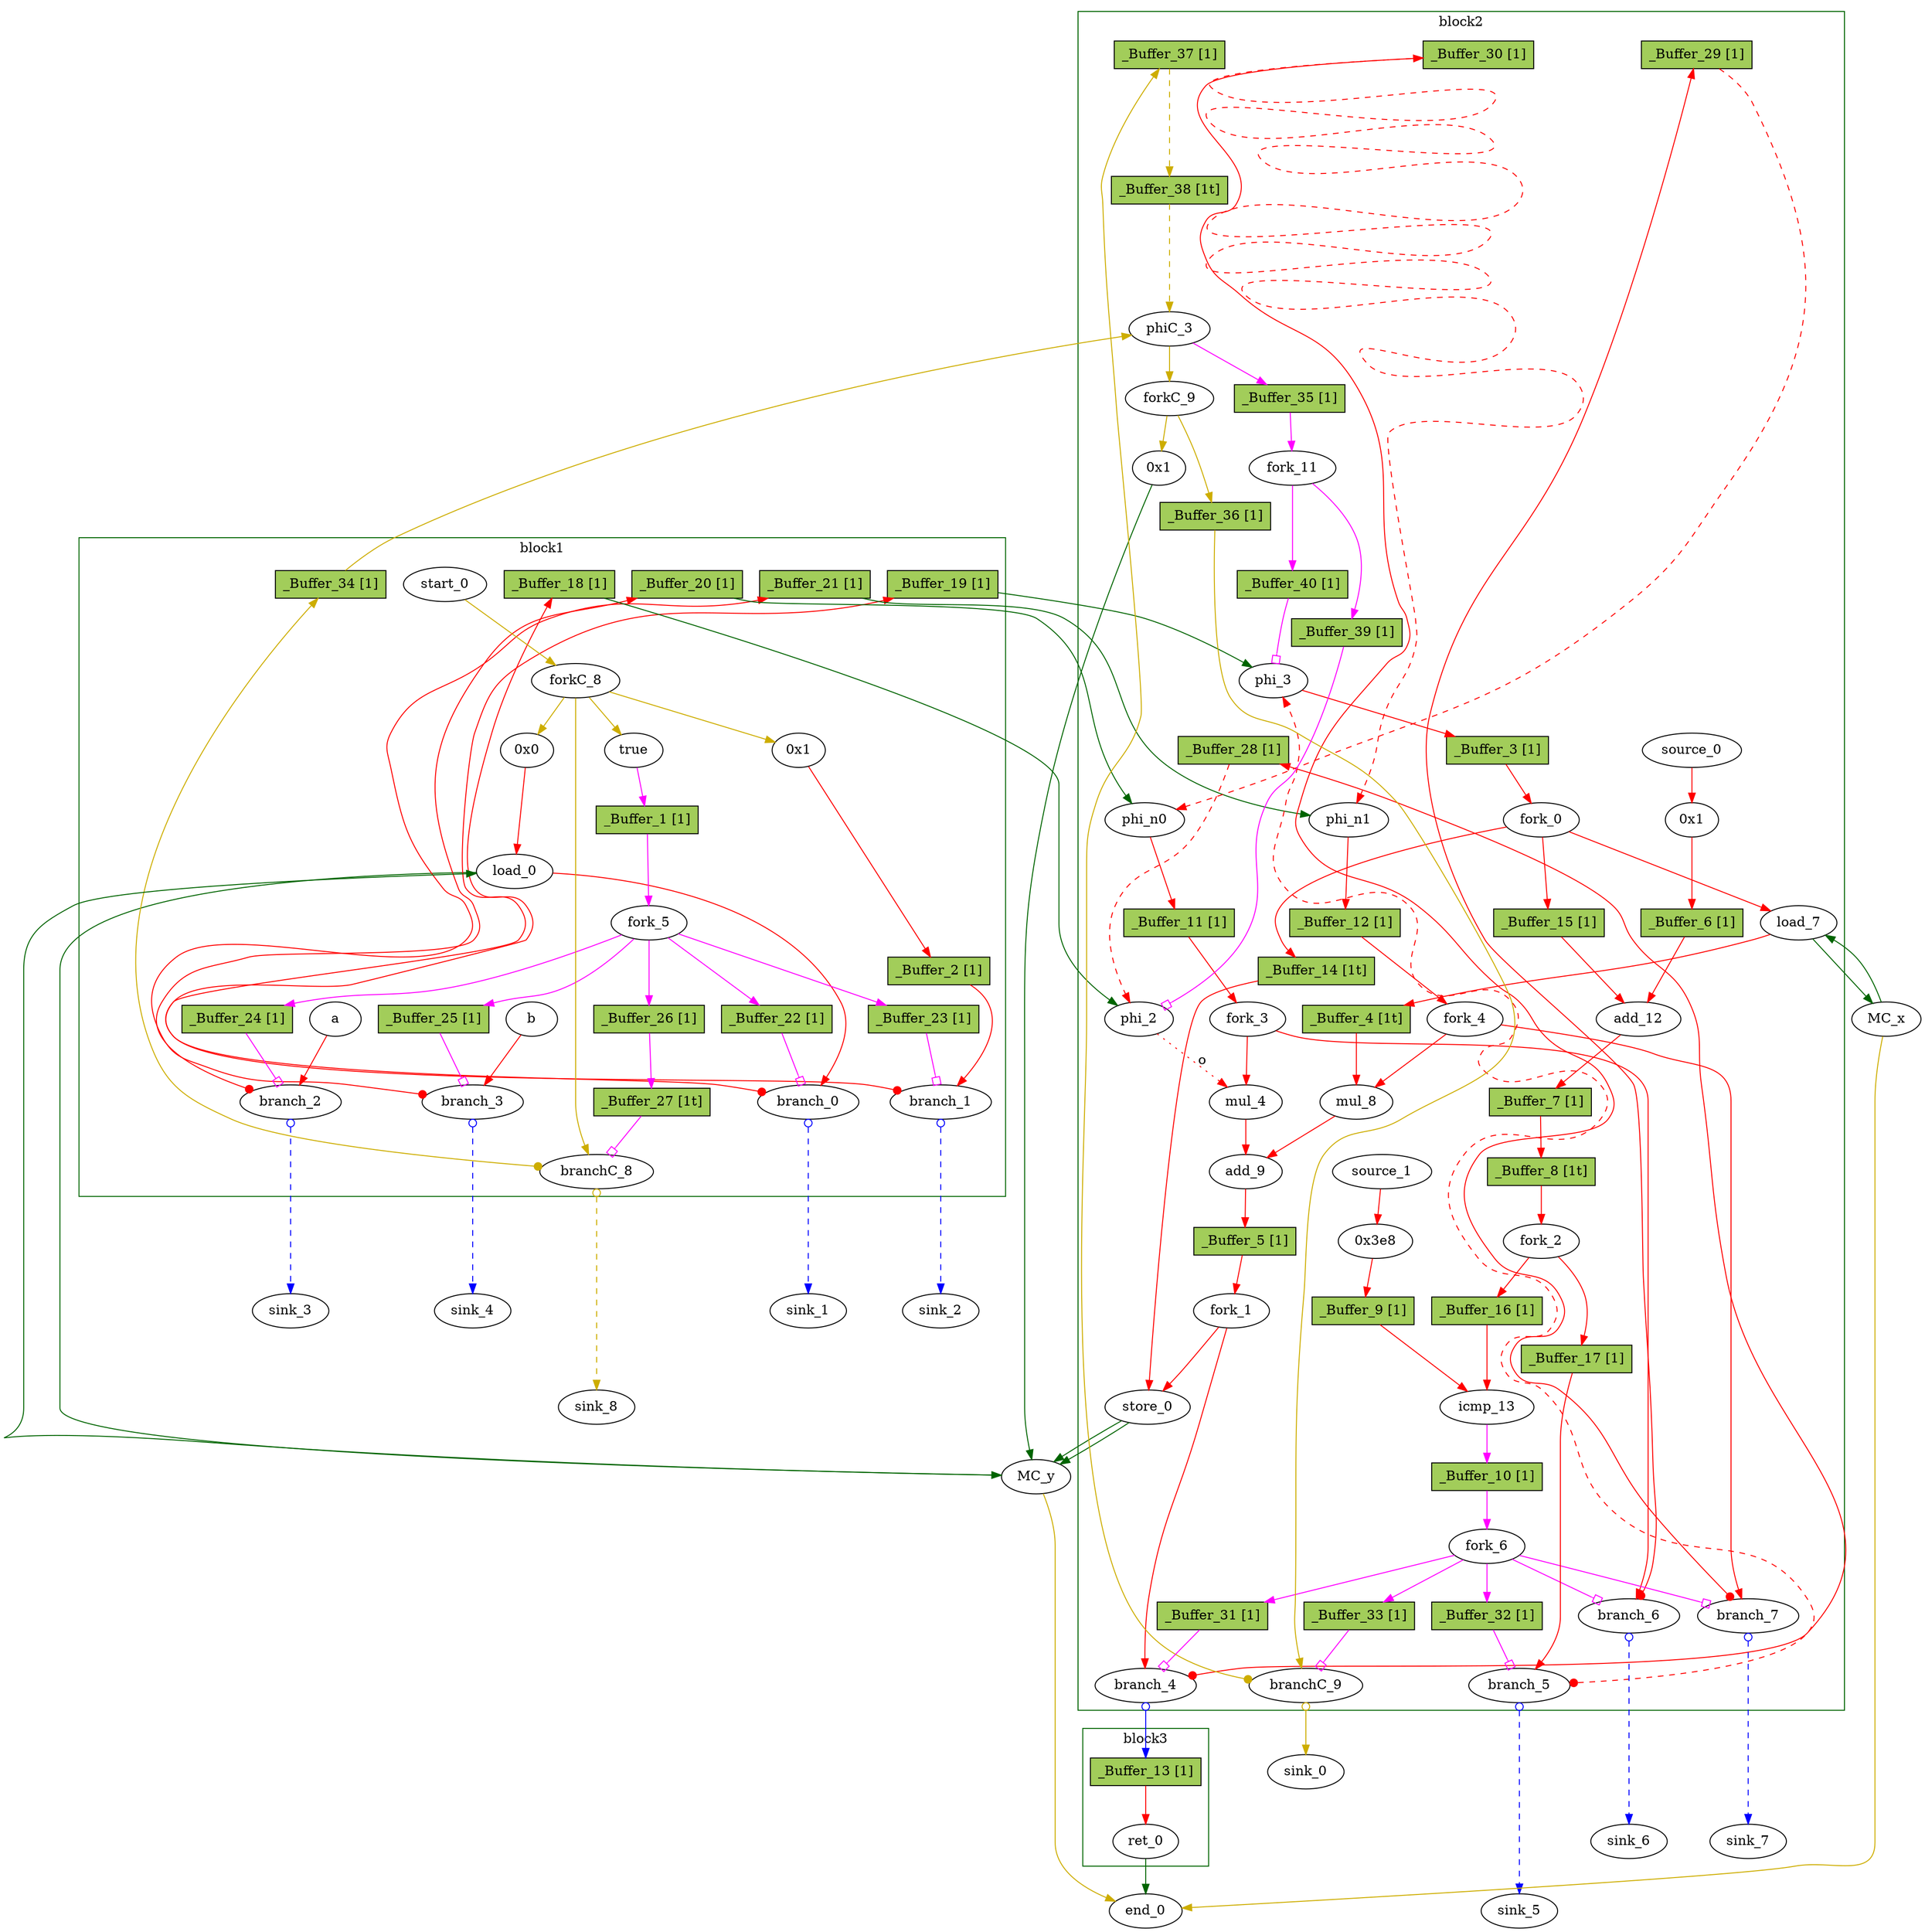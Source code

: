 // Number of blocks: 97
// Number of channels: 163
Digraph G {

  // Blocks
subgraph cluster_1 {
color = "darkgreen"
label = "block1"
  a [type=Entry, in="in1:32", out="out1:32", bbID = 1,  shape=oval];
  b [type=Entry, in="in1:32", out="out1:32", bbID = 1,  shape=oval];
  load_0 [type=Operator, in="in1:32 in2:32", out="out1:32 out2:32", op = "mc_load_op", delay=4.412, latency=2, bbID = 1, portID = 0, offset = 0,  shape=oval];
  brCst_block1 [type=Constant, in="in1:1", out="out1:1", delay=4.412, bbID = 1, value="0x1", label=true,  shape=oval];
  cst_0 [type=Constant, in="in1:32", out="out1:32", delay=3, bbID = 1, value="0x1", label="0x1",  shape=oval];
  cst_3 [type=Constant, in="in1:32", out="out1:32", delay=3, bbID = 1, value="0x0", label="0x0",  shape=oval];
  branch_0 [type=Branch, in="in1:32 in2?:1", out="out1+:32 out2-:32", delay=3, bbID = 1,  shape=oval];
  branch_1 [type=Branch, in="in1:32 in2?:1", out="out1+:32 out2-:32", delay=3, bbID = 1,  shape=oval];
  branch_2 [type=Branch, in="in1:32 in2?:1", out="out1+:32 out2-:32", delay=3, bbID = 1,  shape=oval];
  branch_3 [type=Branch, in="in1:32 in2?:1", out="out1+:32 out2-:32", delay=3, bbID = 1,  shape=oval];
  fork_5 [type=Fork, in="in1:1", out="out1:1 out2:1 out3:1 out4:1 out5:1", delay=3, bbID = 1,  shape=oval];
  start_0 [type=Entry, in="in1:0", out="out1:0", bbID = 1,  shape=oval];
  forkC_8 [type=Fork, in="in1:0", out="out1:0 out2:0 out3:0 out4:0", bbID = 1,  shape=oval];
  branchC_8 [type=Branch, in="in1:0 in2?:1", out="out1+:0 out2-:0", delay=3, bbID = 1,  shape=oval];
  _Buffer_1 [type=Buffer, in="in1:1", out="out1:1", bbID = 1, slots=1, transparent=false, label="_Buffer_1 [1]",  shape=box, style=filled, fillcolor=darkolivegreen3, height = 0.4];
  _Buffer_2 [type=Buffer, in="in1:32", out="out1:32", bbID = 1, slots=1, transparent=false, label="_Buffer_2 [1]",  shape=box, style=filled, fillcolor=darkolivegreen3, height = 0.4];
  _Buffer_18 [type=Buffer, in="in1:32", out="out1:32", bbID = 1, slots=1, transparent=false, label="_Buffer_18 [1]",  shape=box, style=filled, fillcolor=darkolivegreen3, height = 0.4];
  _Buffer_19 [type=Buffer, in="in1:32", out="out1:32", bbID = 1, slots=1, transparent=false, label="_Buffer_19 [1]",  shape=box, style=filled, fillcolor=darkolivegreen3, height = 0.4];
  _Buffer_20 [type=Buffer, in="in1:32", out="out1:32", bbID = 1, slots=1, transparent=false, label="_Buffer_20 [1]",  shape=box, style=filled, fillcolor=darkolivegreen3, height = 0.4];
  _Buffer_21 [type=Buffer, in="in1:32", out="out1:32", bbID = 1, slots=1, transparent=false, label="_Buffer_21 [1]",  shape=box, style=filled, fillcolor=darkolivegreen3, height = 0.4];
  _Buffer_22 [type=Buffer, in="in1:1", out="out1:1", bbID = 1, slots=1, transparent=false, label="_Buffer_22 [1]",  shape=box, style=filled, fillcolor=darkolivegreen3, height = 0.4];
  _Buffer_23 [type=Buffer, in="in1:1", out="out1:1", bbID = 1, slots=1, transparent=false, label="_Buffer_23 [1]",  shape=box, style=filled, fillcolor=darkolivegreen3, height = 0.4];
  _Buffer_24 [type=Buffer, in="in1:1", out="out1:1", bbID = 1, slots=1, transparent=false, label="_Buffer_24 [1]",  shape=box, style=filled, fillcolor=darkolivegreen3, height = 0.4];
  _Buffer_25 [type=Buffer, in="in1:1", out="out1:1", bbID = 1, slots=1, transparent=false, label="_Buffer_25 [1]",  shape=box, style=filled, fillcolor=darkolivegreen3, height = 0.4];
  _Buffer_26 [type=Buffer, in="in1:1", out="out1:1", bbID = 1, slots=1, transparent=false, label="_Buffer_26 [1]",  shape=box, style=filled, fillcolor=darkolivegreen3, height = 0.4];
  _Buffer_27 [type=Buffer, in="in1:1", out="out1:1", bbID = 1, slots=1, transparent=true, label="_Buffer_27 [1t]",  shape=box, style=filled, fillcolor=darkolivegreen3, height = 0.4];
  _Buffer_34 [type=Buffer, in="in1:0", out="out1:0", bbID = 1, slots=1, transparent=false, label="_Buffer_34 [1]",  shape=box, style=filled, fillcolor=darkolivegreen3, height = 0.4];
}
subgraph cluster_2 {
color = "darkgreen"
label = "block2"
  phi_2 [type=Mux, in="in1?:1 in2:32 in3:32", out="out1:32", delay=4.412, bbID = 2, retimingDiff=0.727284,  shape=oval];
  phi_3 [type=Mux, in="in1?:1 in2:32 in3:32", out="out1:32", delay=4.412, bbID = 2, retimingDiff=0.222222,  shape=oval];
  mul_4 [type=Operator, in="in1:32 in2:32", out="out1:32", op = "mul_op", delay=3, latency=4, bbID = 2, retimingDiff=0.444444,  shape=oval];
  load_7 [type=Operator, in="in1:32 in2:32", out="out1:32 out2:32", op = "mc_load_op", delay=4.412, latency=2, bbID = 2, portID = 0, offset = 0, retimingDiff=0.222222,  shape=oval];
  mul_8 [type=Operator, in="in1:32 in2:32", out="out1:32", op = "mul_op", delay=3, latency=4, bbID = 2, retimingDiff=0.444444,  shape=oval];
  add_9 [type=Operator, in="in1:32 in2:32", out="out1:32", op = "add_op", delay=4.287, bbID = 2, retimingDiff=1.22222,  shape=oval];
  store_0 [type=Operator, in="in1:32 in2:32", out="out1:32 out2:32", op = "mc_store_op", delay=4.672, bbID = 2, portID = 0, offset = 0, retimingDiff=1.33333,  shape=oval];
  cst_1 [type=Constant, in="in1:32", out="out1:32", delay=3, bbID = 2, value="0x1", label="0x1", retimingDiff=0.333333,  shape=oval];
  add_12 [type=Operator, in="in1:32 in2:32", out="out1:32", op = "add_op", delay=4.287, bbID = 2, retimingDiff=0.444444,  shape=oval];
  cst_2 [type=Constant, in="in1:32", out="out1:32", delay=3, bbID = 2, value="0x3e8", label="0x3e8", retimingDiff=0.555556,  shape=oval];
  icmp_13 [type=Operator, in="in1:32 in2:32", out="out1:1", op = "icmp_ult_op", delay=4.907, bbID = 2, retimingDiff=0.666667,  shape=oval];
  phi_n0 [type=Merge, in="in1:32 in2:32", out="out1:32", delay=4.397, bbID = 2,  shape=oval];
  phi_n1 [type=Merge, in="in1:32 in2:32", out="out1:32", delay=4.397, bbID = 2,  shape=oval];
  fork_0 [type=Fork, in="in1:32", out="out1:32 out2:32 out3:32", delay=3, bbID = 2, retimingDiff=0.333333,  shape=oval];
  fork_1 [type=Fork, in="in1:32", out="out1:32 out2:32", delay=3, bbID = 2, retimingDiff=1.33333,  shape=oval];
  fork_2 [type=Fork, in="in1:32", out="out1:32 out2:32", delay=3, bbID = 2, retimingDiff=0.555556,  shape=oval];
  fork_3 [type=Fork, in="in1:32", out="out1:32 out2:32", delay=3, bbID = 2, retimingDiff=0.777778,  shape=oval];
  fork_4 [type=Fork, in="in1:32", out="out1:32 out2:32", delay=3, bbID = 2, retimingDiff=0.777778,  shape=oval];
  branch_4 [type=Branch, in="in1:32 in2?:1", out="out1+:32 out2-:32", bbID = 2, retimingDiff=1.33333,  shape=oval];
  branch_5 [type=Branch, in="in1:32 in2?:1", out="out1+:32 out2-:32", bbID = 2, retimingDiff=1.22222,  shape=oval];
  branch_6 [type=Branch, in="in1:32 in2?:1", out="out1+:32 out2-:32", bbID = 2, retimingDiff=0.777778,  shape=oval];
  branch_7 [type=Branch, in="in1:32 in2?:1", out="out1+:32 out2-:32", bbID = 2, retimingDiff=0.777778,  shape=oval];
  fork_6 [type=Fork, in="in1:1", out="out1:1 out2:1 out3:1 out4:1 out5:1", delay=3, bbID = 2, retimingDiff=0.777778,  shape=oval];
  cst_4 [type=Constant, in="in1:32", out="out1:32", delay=3, bbID = 2, value="0x1", label="0x1",  shape=oval];
  phiC_3 [type=CntrlMerge, in="in1:0 in2:0", out="out1:0 out2?:1", delay=3, bbID = 2,  shape=oval];
  forkC_9 [type=Fork, in="in1:0", out="out1:0 out2:0", bbID = 2,  shape=oval];
  branchC_9 [type=Branch, in="in1:0 in2?:1", out="out1+:0 out2-:0", delay=3, bbID = 2, retimingDiff=0.888889,  shape=oval];
  source_0 [type=Source, out="out1:32", bbID = 2, retimingDiff=0.333333,  shape=oval];
  source_1 [type=Source, out="out1:32", bbID = 2, retimingDiff=0.555556,  shape=oval];
  fork_11 [type=Fork, in="in1:1", out="out1:1 out2:1", delay=3, bbID = 2, retimingDiff=0.111111,  shape=oval];
  _Buffer_3 [type=Buffer, in="in1:32", out="out1:32", bbID = 2, slots=1, transparent=false, label="_Buffer_3 [1]",  shape=box, style=filled, fillcolor=darkolivegreen3, height = 0.4];
  _Buffer_4 [type=Buffer, in="in1:32", out="out1:32", bbID = 2, slots=1, transparent=true, label="_Buffer_4 [1t]",  shape=box, style=filled, fillcolor=darkolivegreen3, height = 0.4];
  _Buffer_5 [type=Buffer, in="in1:32", out="out1:32", bbID = 2, slots=1, transparent=false, label="_Buffer_5 [1]",  shape=box, style=filled, fillcolor=darkolivegreen3, height = 0.4];
  _Buffer_6 [type=Buffer, in="in1:32", out="out1:32", bbID = 2, slots=1, transparent=false, label="_Buffer_6 [1]",  shape=box, style=filled, fillcolor=darkolivegreen3, height = 0.4];
  _Buffer_7 [type=Buffer, in="in1:32", out="out1:32", bbID = 2, slots=1, transparent=false, label="_Buffer_7 [1]",  shape=box, style=filled, fillcolor=darkolivegreen3, height = 0.4];
  _Buffer_8 [type=Buffer, in="in1:32", out="out1:32", bbID = 2, slots=1, transparent=true, label="_Buffer_8 [1t]",  shape=box, style=filled, fillcolor=darkolivegreen3, height = 0.4];
  _Buffer_9 [type=Buffer, in="in1:32", out="out1:32", bbID = 2, slots=1, transparent=false, label="_Buffer_9 [1]",  shape=box, style=filled, fillcolor=darkolivegreen3, height = 0.4];
  _Buffer_10 [type=Buffer, in="in1:1", out="out1:1", bbID = 2, slots=1, transparent=false, label="_Buffer_10 [1]",  shape=box, style=filled, fillcolor=darkolivegreen3, height = 0.4];
  _Buffer_11 [type=Buffer, in="in1:32", out="out1:32", bbID = 2, slots=1, transparent=false, label="_Buffer_11 [1]",  shape=box, style=filled, fillcolor=darkolivegreen3, height = 0.4];
  _Buffer_12 [type=Buffer, in="in1:32", out="out1:32", bbID = 2, slots=1, transparent=false, label="_Buffer_12 [1]",  shape=box, style=filled, fillcolor=darkolivegreen3, height = 0.4];
  _Buffer_14 [type=Buffer, in="in1:32", out="out1:32", bbID = 2, slots=1, transparent=true, label="_Buffer_14 [1t]",  shape=box, style=filled, fillcolor=darkolivegreen3, height = 0.4];
  _Buffer_15 [type=Buffer, in="in1:32", out="out1:32", bbID = 2, slots=1, transparent=false, label="_Buffer_15 [1]",  shape=box, style=filled, fillcolor=darkolivegreen3, height = 0.4];
  _Buffer_16 [type=Buffer, in="in1:32", out="out1:32", bbID = 2, slots=1, transparent=false, label="_Buffer_16 [1]",  shape=box, style=filled, fillcolor=darkolivegreen3, height = 0.4];
  _Buffer_17 [type=Buffer, in="in1:32", out="out1:32", bbID = 2, slots=1, transparent=false, label="_Buffer_17 [1]",  shape=box, style=filled, fillcolor=darkolivegreen3, height = 0.4];
  _Buffer_28 [type=Buffer, in="in1:32", out="out1:32", bbID = 2, slots=1, transparent=false, label="_Buffer_28 [1]",  shape=box, style=filled, fillcolor=darkolivegreen3, height = 0.4];
  _Buffer_29 [type=Buffer, in="in1:32", out="out1:32", bbID = 2, slots=1, transparent=false, label="_Buffer_29 [1]",  shape=box, style=filled, fillcolor=darkolivegreen3, height = 0.4];
  _Buffer_30 [type=Buffer, in="in1:32", out="out1:32", bbID = 2, slots=1, transparent=false, label="_Buffer_30 [1]",  shape=box, style=filled, fillcolor=darkolivegreen3, height = 0.4];
  _Buffer_31 [type=Buffer, in="in1:1", out="out1:1", bbID = 2, slots=1, transparent=false, label="_Buffer_31 [1]",  shape=box, style=filled, fillcolor=darkolivegreen3, height = 0.4];
  _Buffer_32 [type=Buffer, in="in1:1", out="out1:1", bbID = 2, slots=1, transparent=false, label="_Buffer_32 [1]",  shape=box, style=filled, fillcolor=darkolivegreen3, height = 0.4];
  _Buffer_33 [type=Buffer, in="in1:1", out="out1:1", bbID = 2, slots=1, transparent=false, label="_Buffer_33 [1]",  shape=box, style=filled, fillcolor=darkolivegreen3, height = 0.4];
  _Buffer_35 [type=Buffer, in="in1:1", out="out1:1", bbID = 2, slots=1, transparent=false, label="_Buffer_35 [1]",  shape=box, style=filled, fillcolor=darkolivegreen3, height = 0.4];
  _Buffer_36 [type=Buffer, in="in1:0", out="out1:0", bbID = 2, slots=1, transparent=false, label="_Buffer_36 [1]",  shape=box, style=filled, fillcolor=darkolivegreen3, height = 0.4];
  _Buffer_37 [type=Buffer, in="in1:0", out="out1:0", bbID = 2, slots=1, transparent=false, label="_Buffer_37 [1]",  shape=box, style=filled, fillcolor=darkolivegreen3, height = 0.4];
  _Buffer_38 [type=Buffer, in="in1:0", out="out1:0", bbID = 2, slots=1, transparent=true, label="_Buffer_38 [1t]",  shape=box, style=filled, fillcolor=darkolivegreen3, height = 0.4];
  _Buffer_39 [type=Buffer, in="in1:1", out="out1:1", bbID = 2, slots=1, transparent=false, label="_Buffer_39 [1]",  shape=box, style=filled, fillcolor=darkolivegreen3, height = 0.4];
  _Buffer_40 [type=Buffer, in="in1:1", out="out1:1", bbID = 2, slots=1, transparent=false, label="_Buffer_40 [1]",  shape=box, style=filled, fillcolor=darkolivegreen3, height = 0.4];
}
subgraph cluster_3 {
color = "darkgreen"
label = "block3"
  ret_0 [type=Operator, in="in1:32", out="out1:32", op = "ret_op", delay=4.412, bbID = 3,  shape=oval];
  _Buffer_13 [type=Buffer, in="in1:32", out="out1:32", bbID = 3, slots=1, transparent=false, label="_Buffer_13 [1]",  shape=box, style=filled, fillcolor=darkolivegreen3, height = 0.4];
}
  MC_y [type=MC, in="in1:32*c0 in2:32*l0a in3:32*s0a in4:32*s0d", out="out1:32*l0d out2:0*e", bbID = 0, memory = "y", bbcount = 1, ldcount = 1, stcount = 1, ];
  MC_x [type=MC, in="in1:32*l0a", out="out1:32*l0d out2:0*e", bbID = 0, memory = "x", bbcount = 0, ldcount = 1, stcount = 0, ];
  end_0 [type=Exit, in="in1:0*e in2:0*e in3:32", out="out1:32", bbID = 0,  shape=oval];
  sink_0 [type=Sink, in="in1:0", bbID = 0,  shape=oval];
  sink_1 [type=Sink, in="in1:32", bbID = 0,  shape=oval];
  sink_2 [type=Sink, in="in1:32", bbID = 0,  shape=oval];
  sink_3 [type=Sink, in="in1:32", bbID = 0,  shape=oval];
  sink_4 [type=Sink, in="in1:32", bbID = 0,  shape=oval];
  sink_5 [type=Sink, in="in1:32", bbID = 0,  shape=oval];
  sink_6 [type=Sink, in="in1:32", bbID = 0,  shape=oval];
  sink_7 [type=Sink, in="in1:32", bbID = 0,  shape=oval];
  sink_8 [type=Sink, in="in1:0", bbID = 0,  shape=oval];

  // Channels
  a -> branch_2 [from=out1, to=in1, arrowhead=normal, color=red];
  b -> branch_3 [from=out1, to=in1, arrowhead=normal, color=red];
  load_0 -> branch_0 [from=out1, to=in1, arrowhead=normal, color=red];
  load_0 -> MC_y [from=out2, to=in2, arrowhead=normal, color=darkgreen];
  brCst_block1 -> _Buffer_1 [from=out1, to=in1, arrowhead=normal, color=magenta];
  phi_2 -> mul_4 [from=out1, to=in1, arrowhead=normal, color=red, slots=1, style=dotted, label="o", transparent=true];
  cst_0 -> _Buffer_2 [from=out1, to=in1, arrowhead=normal, color=red];
  phi_3 -> _Buffer_3 [from=out1, to=in1, arrowhead=normal, color=red];
  mul_4 -> add_9 [from=out1, to=in1, arrowhead=normal, color=red];
  load_7 -> _Buffer_4 [from=out1, to=in1, arrowhead=normal, color=red];
  load_7 -> MC_x [from=out2, to=in1, arrowhead=normal, color=darkgreen];
  mul_8 -> add_9 [from=out1, to=in2, arrowhead=normal, color=red];
  add_9 -> _Buffer_5 [from=out1, to=in1, arrowhead=normal, color=red];
  store_0 -> MC_y [from=out2, to=in3, arrowhead=normal, color=darkgreen];
  store_0 -> MC_y [from=out1, to=in4, arrowhead=normal, color=darkgreen];
  cst_1 -> _Buffer_6 [from=out1, to=in1, arrowhead=normal, color=red];
  add_12 -> _Buffer_7 [from=out1, to=in1, arrowhead=normal, color=red];
  cst_2 -> _Buffer_9 [from=out1, to=in1, arrowhead=normal, color=red];
  icmp_13 -> _Buffer_10 [from=out1, to=in1, arrowhead=normal, color=magenta];
  ret_0 -> end_0 [from=out1, to=in3, arrowhead=normal, color=darkgreen];
  cst_3 -> load_0 [from=out1, to=in2, arrowhead=normal, color=red];
  phi_n0 -> _Buffer_11 [from=out1, to=in1, arrowhead=normal, color=red];
  phi_n1 -> _Buffer_12 [from=out1, to=in1, arrowhead=normal, color=red];
  branch_4 -> _Buffer_13 [from=out2, to=in1, dir=both, arrowtail=odot, arrowhead=normal, color=blue];
  fork_0 -> load_7 [from=out2, to=in2, arrowhead=normal, color=red];
  fork_0 -> _Buffer_14 [from=out3, to=in1, arrowhead=normal, color=red];
  fork_0 -> _Buffer_15 [from=out1, to=in1, arrowhead=normal, color=red];
  fork_1 -> store_0 [from=out1, to=in1, arrowhead=normal, color=red];
  fork_1 -> branch_4 [from=out2, to=in1, arrowhead=normal, color=red];
  fork_2 -> _Buffer_16 [from=out1, to=in1, arrowhead=normal, color=red];
  fork_2 -> _Buffer_17 [from=out2, to=in1, arrowhead=normal, color=red];
  fork_3 -> mul_4 [from=out1, to=in2, arrowhead=normal, color=red];
  fork_3 -> branch_6 [from=out2, to=in1, arrowhead=normal, color=red];
  fork_4 -> mul_8 [from=out1, to=in2, arrowhead=normal, color=red];
  fork_4 -> branch_7 [from=out2, to=in1, arrowhead=normal, color=red];
  branch_0 -> _Buffer_18 [from=out1, to=in1, dir=both, arrowtail=dot, arrowhead=normal, color=red, constraint=false];
  branch_0 -> sink_1 [from=out2, to=in1, dir=both, arrowtail=odot, arrowhead=normal, color=blue, style=dashed, minlen = 3];
  branch_1 -> _Buffer_19 [from=out1, to=in1, dir=both, arrowtail=dot, arrowhead=normal, color=red, constraint=false];
  branch_1 -> sink_2 [from=out2, to=in1, dir=both, arrowtail=odot, arrowhead=normal, color=blue, style=dashed, minlen = 3];
  branch_2 -> _Buffer_20 [from=out1, to=in1, dir=both, arrowtail=dot, arrowhead=normal, color=red, constraint=false];
  branch_2 -> sink_3 [from=out2, to=in1, dir=both, arrowtail=odot, arrowhead=normal, color=blue, style=dashed, minlen = 3];
  branch_3 -> _Buffer_21 [from=out1, to=in1, dir=both, arrowtail=dot, arrowhead=normal, color=red, constraint=false];
  branch_3 -> sink_4 [from=out2, to=in1, dir=both, arrowtail=odot, arrowhead=normal, color=blue, style=dashed, minlen = 3];
  fork_5 -> _Buffer_22 [from=out4, to=in1, arrowhead=normal, color=magenta];
  fork_5 -> _Buffer_23 [from=out3, to=in1, arrowhead=normal, color=magenta];
  fork_5 -> _Buffer_24 [from=out2, to=in1, arrowhead=normal, color=magenta];
  fork_5 -> _Buffer_25 [from=out1, to=in1, arrowhead=normal, color=magenta];
  fork_5 -> _Buffer_26 [from=out5, to=in1, arrowhead=normal, color=magenta];
  branch_4 -> _Buffer_28 [from=out1, to=in1, dir=both, arrowtail=dot, arrowhead=normal, color=red, constraint=false];
  branch_5 -> phi_3 [from=out1, to=in3, dir=both, arrowtail=dot, arrowhead=normal, color=red, constraint=false, style=dashed, minlen = 3];
  branch_5 -> sink_5 [from=out2, to=in1, dir=both, arrowtail=odot, arrowhead=normal, color=blue, style=dashed, minlen = 3];
  branch_6 -> _Buffer_29 [from=out1, to=in1, dir=both, arrowtail=dot, arrowhead=normal, color=red, constraint=false];
  branch_6 -> sink_6 [from=out2, to=in1, dir=both, arrowtail=odot, arrowhead=normal, color=blue, style=dashed, minlen = 3];
  branch_7 -> _Buffer_30 [from=out1, to=in1, dir=both, arrowtail=dot, arrowhead=normal, color=red, constraint=false];
  branch_7 -> sink_7 [from=out2, to=in1, dir=both, arrowtail=odot, arrowhead=normal, color=blue, style=dashed, minlen = 3];
  fork_6 -> _Buffer_31 [from=out4, to=in1, arrowhead=normal, color=magenta];
  fork_6 -> _Buffer_32 [from=out3, to=in1, arrowhead=normal, color=magenta];
  fork_6 -> branch_6 [from=out2, to=in2, arrowhead=obox, color=magenta];
  fork_6 -> branch_7 [from=out1, to=in2, arrowhead=obox, color=magenta];
  fork_6 -> _Buffer_33 [from=out5, to=in1, arrowhead=normal, color=magenta];
  MC_y -> load_0 [from=out1, to=in1, arrowhead=normal, color=darkgreen];
  MC_y -> end_0 [from=out2, to=in1, arrowhead=normal, color=gold3];
  MC_x -> load_7 [from=out1, to=in1, arrowhead=normal, color=darkgreen];
  MC_x -> end_0 [from=out2, to=in2, arrowhead=normal, color=gold3];
  cst_4 -> MC_y [from=out1, to=in1, arrowhead=normal, color=darkgreen];
  start_0 -> forkC_8 [from=out1, to=in1, arrowhead=normal, color=gold3];
  forkC_8 -> brCst_block1 [from=out4, to=in1, arrowhead=normal, color=gold3];
  forkC_8 -> cst_0 [from=out1, to=in1, arrowhead=normal, color=gold3];
  forkC_8 -> cst_3 [from=out2, to=in1, arrowhead=normal, color=gold3];
  forkC_8 -> branchC_8 [from=out3, to=in1, arrowhead=normal, color=gold3];
  branchC_8 -> _Buffer_34 [from=out1, to=in1, dir=both, arrowtail=dot, arrowhead=normal, color=gold3, constraint=false];
  branchC_8 -> sink_8 [from=out2, to=in1, dir=both, arrowtail=odot, arrowhead=normal, color=gold3, style=dashed, minlen = 3];
  phiC_3 -> forkC_9 [from=out1, to=in1, arrowhead=normal, color=gold3];
  phiC_3 -> _Buffer_35 [from=out2, to=in1, arrowhead=normal, color=magenta];
  forkC_9 -> cst_4 [from=out1, to=in1, arrowhead=normal, color=gold3];
  forkC_9 -> _Buffer_36 [from=out2, to=in1, arrowhead=normal, color=gold3];
  branchC_9 -> _Buffer_37 [from=out1, to=in1, dir=both, arrowtail=dot, arrowhead=normal, color=gold3, constraint=false];
  branchC_9 -> sink_0 [from=out2, to=in1, dir=both, arrowtail=odot, arrowhead=normal, color=gold3];
  source_0 -> cst_1 [from=out1, to=in1, arrowhead=normal, color=red];
  source_1 -> cst_2 [from=out1, to=in1, arrowhead=normal, color=red];
  fork_11 -> _Buffer_39 [from=out1, to=in1, arrowhead=normal, color=magenta];
  fork_11 -> _Buffer_40 [from=out2, to=in1, arrowhead=normal, color=magenta];
  _Buffer_1 -> fork_5 [from=out1, to=in1, arrowhead=normal, color=magenta];
  _Buffer_2 -> branch_1 [from=out1, to=in1, arrowhead=normal, color=red];
  _Buffer_3 -> fork_0 [from=out1, to=in1, arrowhead=normal, color=red];
  _Buffer_4 -> mul_8 [from=out1, to=in1, arrowhead=normal, color=red];
  _Buffer_5 -> fork_1 [from=out1, to=in1, arrowhead=normal, color=red];
  _Buffer_6 -> add_12 [from=out1, to=in2, arrowhead=normal, color=red];
  _Buffer_7 -> _Buffer_8 [from=out1, to=in1, arrowhead=normal, color=red];
  _Buffer_8 -> fork_2 [from=out1, to=in1, arrowhead=normal, color=red];
  _Buffer_9 -> icmp_13 [from=out1, to=in2, arrowhead=normal, color=red];
  _Buffer_10 -> fork_6 [from=out1, to=in1, arrowhead=normal, color=magenta];
  _Buffer_11 -> fork_3 [from=out1, to=in1, arrowhead=normal, color=red];
  _Buffer_12 -> fork_4 [from=out1, to=in1, arrowhead=normal, color=red];
  _Buffer_13 -> ret_0 [from=out1, to=in1, arrowhead=normal, color=red];
  _Buffer_14 -> store_0 [from=out1, to=in2, arrowhead=normal, color=red];
  _Buffer_15 -> add_12 [from=out1, to=in1, arrowhead=normal, color=red];
  _Buffer_16 -> icmp_13 [from=out1, to=in1, arrowhead=normal, color=red];
  _Buffer_17 -> branch_5 [from=out1, to=in1, arrowhead=normal, color=red];
  _Buffer_18 -> phi_2 [from=out1, to=in2, arrowhead=normal, color=darkgreen];
  _Buffer_19 -> phi_3 [from=out1, to=in2, arrowhead=normal, color=darkgreen];
  _Buffer_20 -> phi_n0 [from=out1, to=in1, arrowhead=normal, color=darkgreen];
  _Buffer_21 -> phi_n1 [from=out1, to=in1, arrowhead=normal, color=darkgreen];
  _Buffer_22 -> branch_0 [from=out1, to=in2, arrowhead=obox, color=magenta];
  _Buffer_23 -> branch_1 [from=out1, to=in2, arrowhead=obox, color=magenta];
  _Buffer_24 -> branch_2 [from=out1, to=in2, arrowhead=obox, color=magenta];
  _Buffer_25 -> branch_3 [from=out1, to=in2, arrowhead=obox, color=magenta];
  _Buffer_26 -> _Buffer_27 [from=out1, to=in1, arrowhead=normal, color=magenta];
  _Buffer_27 -> branchC_8 [from=out1, to=in2, arrowhead=obox, color=magenta];
  _Buffer_28 -> phi_2 [from=out1, to=in3, arrowhead=normal, color=red, style=dashed, minlen = 3];
  _Buffer_29 -> phi_n0 [from=out1, to=in2, arrowhead=normal, color=red, constraint=false, style=dashed, minlen = 3];
  _Buffer_30 -> phi_n1 [from=out1, to=in2, arrowhead=normal, color=red, constraint=false, style=dashed, minlen = 3];
  _Buffer_31 -> branch_4 [from=out1, to=in2, arrowhead=obox, color=magenta];
  _Buffer_32 -> branch_5 [from=out1, to=in2, arrowhead=obox, color=magenta];
  _Buffer_33 -> branchC_9 [from=out1, to=in2, arrowhead=obox, color=magenta];
  _Buffer_34 -> phiC_3 [from=out1, to=in1, arrowhead=normal, color=gold3];
  _Buffer_35 -> fork_11 [from=out1, to=in1, arrowhead=normal, color=magenta];
  _Buffer_36 -> branchC_9 [from=out1, to=in1, arrowhead=normal, color=gold3];
  _Buffer_37 -> _Buffer_38 [from=out1, to=in1, arrowhead=normal, color=gold3, style=dashed, minlen = 3];
  _Buffer_38 -> phiC_3 [from=out1, to=in2, arrowhead=normal, color=gold3, style=dashed, minlen = 3];
  _Buffer_39 -> phi_2 [from=out1, to=in1, arrowhead=obox, color=magenta];
  _Buffer_40 -> phi_3 [from=out1, to=in1, arrowhead=obox, color=magenta];
}
